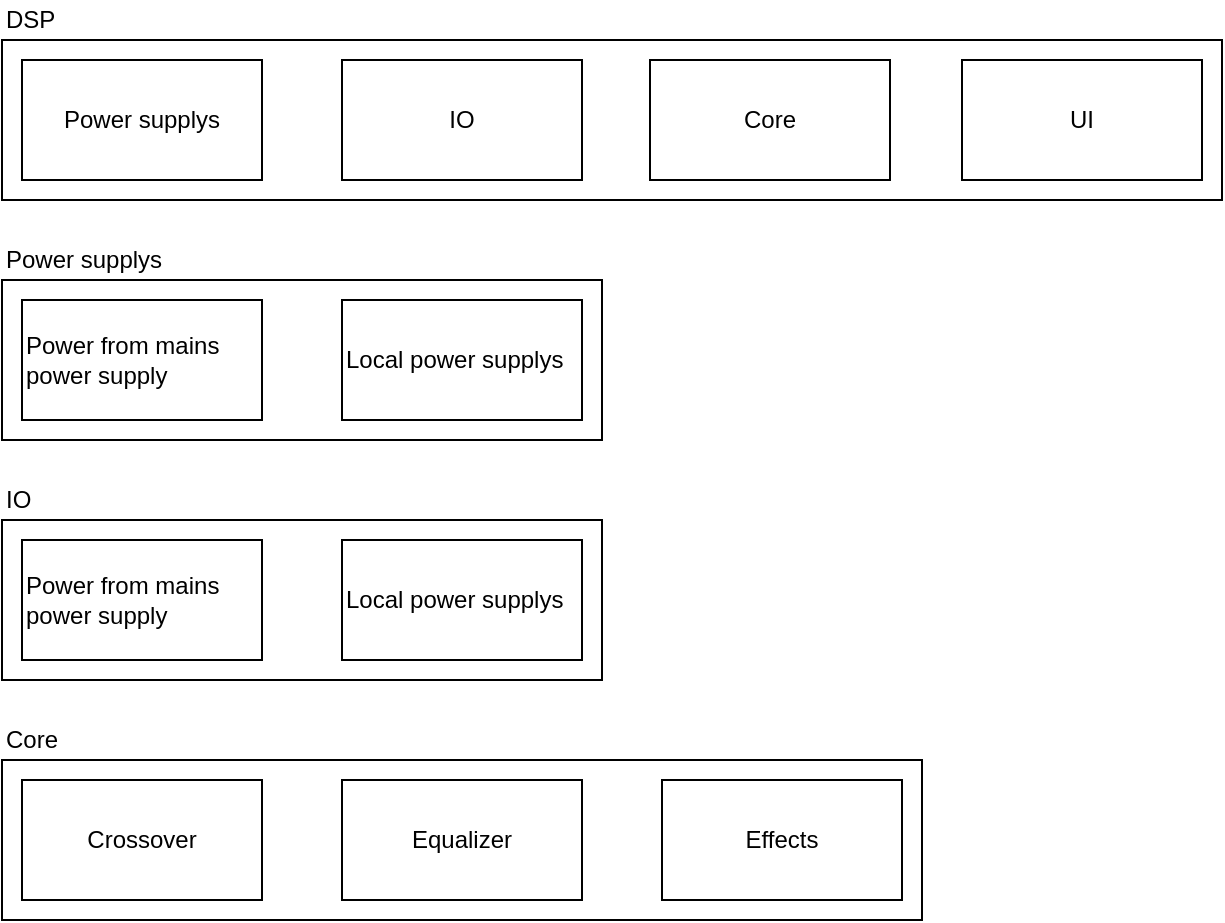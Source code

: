 <mxfile version="15.2.7" type="device" pages="2"><diagram id="sT48OL0JxB6SIyx_Jha4" name="System Context"><mxGraphModel dx="1038" dy="607" grid="1" gridSize="10" guides="1" tooltips="1" connect="1" arrows="1" fold="1" page="1" pageScale="1" pageWidth="827" pageHeight="1169" math="0" shadow="0"><root><mxCell id="0"/><mxCell id="1" parent="0"/><mxCell id="lLDKtZoASsGHLrEOdSTq-9" value="" style="rounded=0;whiteSpace=wrap;html=1;" parent="1" vertex="1"><mxGeometry x="30" y="400" width="460" height="80" as="geometry"/></mxCell><mxCell id="lLDKtZoASsGHLrEOdSTq-1" value="" style="rounded=0;whiteSpace=wrap;html=1;" parent="1" vertex="1"><mxGeometry x="30" y="40" width="610" height="80" as="geometry"/></mxCell><mxCell id="lLDKtZoASsGHLrEOdSTq-3" value="DSP" style="text;html=1;strokeColor=none;fillColor=none;align=left;verticalAlign=middle;whiteSpace=wrap;rounded=0;" parent="1" vertex="1"><mxGeometry x="30" y="20" width="460" height="20" as="geometry"/></mxCell><mxCell id="lLDKtZoASsGHLrEOdSTq-4" value="Power supplys" style="rounded=0;whiteSpace=wrap;html=1;" parent="1" vertex="1"><mxGeometry x="40" y="50" width="120" height="60" as="geometry"/></mxCell><mxCell id="lLDKtZoASsGHLrEOdSTq-5" value="IO" style="rounded=0;whiteSpace=wrap;html=1;" parent="1" vertex="1"><mxGeometry x="200" y="50" width="120" height="60" as="geometry"/></mxCell><mxCell id="lLDKtZoASsGHLrEOdSTq-7" value="Core" style="rounded=0;whiteSpace=wrap;html=1;" parent="1" vertex="1"><mxGeometry x="354" y="50" width="120" height="60" as="geometry"/></mxCell><mxCell id="lLDKtZoASsGHLrEOdSTq-10" value="" style="rounded=0;whiteSpace=wrap;html=1;" parent="1" vertex="1"><mxGeometry x="30" y="160" width="300" height="80" as="geometry"/></mxCell><mxCell id="lLDKtZoASsGHLrEOdSTq-11" value="Power supplys" style="text;html=1;strokeColor=none;fillColor=none;align=left;verticalAlign=middle;whiteSpace=wrap;rounded=0;" parent="1" vertex="1"><mxGeometry x="30" y="140" width="300" height="20" as="geometry"/></mxCell><mxCell id="lLDKtZoASsGHLrEOdSTq-12" value="Core" style="text;html=1;strokeColor=none;fillColor=none;align=left;verticalAlign=middle;whiteSpace=wrap;rounded=0;" parent="1" vertex="1"><mxGeometry x="30" y="380" width="600" height="20" as="geometry"/></mxCell><mxCell id="lLDKtZoASsGHLrEOdSTq-13" value="Crossover" style="rounded=0;whiteSpace=wrap;html=1;" parent="1" vertex="1"><mxGeometry x="40" y="410" width="120" height="60" as="geometry"/></mxCell><mxCell id="lLDKtZoASsGHLrEOdSTq-14" value="Equalizer" style="rounded=0;whiteSpace=wrap;html=1;" parent="1" vertex="1"><mxGeometry x="200" y="410" width="120" height="60" as="geometry"/></mxCell><mxCell id="lLDKtZoASsGHLrEOdSTq-15" value="Effects" style="rounded=0;whiteSpace=wrap;html=1;" parent="1" vertex="1"><mxGeometry x="360" y="410" width="120" height="60" as="geometry"/></mxCell><mxCell id="lLDKtZoASsGHLrEOdSTq-16" value="Power from mains power supply" style="rounded=0;whiteSpace=wrap;html=1;align=left;" parent="1" vertex="1"><mxGeometry x="40" y="170" width="120" height="60" as="geometry"/></mxCell><mxCell id="lLDKtZoASsGHLrEOdSTq-17" value="Local power supplys" style="rounded=0;whiteSpace=wrap;html=1;align=left;" parent="1" vertex="1"><mxGeometry x="200" y="170" width="120" height="60" as="geometry"/></mxCell><mxCell id="lLDKtZoASsGHLrEOdSTq-18" value="" style="rounded=0;whiteSpace=wrap;html=1;" parent="1" vertex="1"><mxGeometry x="30" y="280" width="300" height="80" as="geometry"/></mxCell><mxCell id="lLDKtZoASsGHLrEOdSTq-19" value="Power from mains power supply" style="rounded=0;whiteSpace=wrap;html=1;align=left;" parent="1" vertex="1"><mxGeometry x="40" y="290" width="120" height="60" as="geometry"/></mxCell><mxCell id="lLDKtZoASsGHLrEOdSTq-20" value="Local power supplys" style="rounded=0;whiteSpace=wrap;html=1;align=left;" parent="1" vertex="1"><mxGeometry x="200" y="290" width="120" height="60" as="geometry"/></mxCell><mxCell id="lLDKtZoASsGHLrEOdSTq-21" value="IO" style="text;html=1;strokeColor=none;fillColor=none;align=left;verticalAlign=middle;whiteSpace=wrap;rounded=0;" parent="1" vertex="1"><mxGeometry x="30" y="260" width="300" height="20" as="geometry"/></mxCell><mxCell id="zcT6aJHH1SllzH7nuPmS-1" value="UI" style="rounded=0;whiteSpace=wrap;html=1;fontSize=12;align=center;" vertex="1" parent="1"><mxGeometry x="510" y="50" width="120" height="60" as="geometry"/></mxCell></root></mxGraphModel></diagram><diagram id="Ry7HaelTyBNFQfrQzHRX" name="System Design"><mxGraphModel dx="1038" dy="607" grid="1" gridSize="10" guides="1" tooltips="1" connect="1" arrows="1" fold="1" page="1" pageScale="1" pageWidth="1169" pageHeight="1654" math="0" shadow="0"><root><mxCell id="6_ZAXIldRehJ5IMSLIyx-0"/><mxCell id="6_ZAXIldRehJ5IMSLIyx-1" parent="6_ZAXIldRehJ5IMSLIyx-0"/><mxCell id="1pqoxWVbNQ_elqop-vDS-0" value="" style="rounded=0;whiteSpace=wrap;html=1;" vertex="1" parent="6_ZAXIldRehJ5IMSLIyx-1"><mxGeometry x="20" y="70" width="1000" height="480" as="geometry"/></mxCell><mxCell id="1pqoxWVbNQ_elqop-vDS-1" value="Core" style="text;html=1;strokeColor=none;fillColor=none;align=center;verticalAlign=middle;whiteSpace=wrap;rounded=0;fontSize=14;" vertex="1" parent="6_ZAXIldRehJ5IMSLIyx-1"><mxGeometry x="20" y="50" width="40" height="20" as="geometry"/></mxCell><mxCell id="x8AcrraFbdEgZ1aoT6xz-12" value="" style="rounded=0;whiteSpace=wrap;html=1;dashed=1;fontSize=12;align=center;" vertex="1" parent="6_ZAXIldRehJ5IMSLIyx-1"><mxGeometry x="30" y="270" width="140" height="90" as="geometry"/></mxCell><mxCell id="x8AcrraFbdEgZ1aoT6xz-2" style="edgeStyle=orthogonalEdgeStyle;rounded=0;orthogonalLoop=1;jettySize=auto;html=1;exitX=1;exitY=0.5;exitDx=0;exitDy=0;fontSize=12;" edge="1" parent="6_ZAXIldRehJ5IMSLIyx-1" source="1pqoxWVbNQ_elqop-vDS-2"><mxGeometry relative="1" as="geometry"><mxPoint x="239" y="320" as="targetPoint"/></mxGeometry></mxCell><mxCell id="1pqoxWVbNQ_elqop-vDS-2" value="Sampler" style="rounded=0;whiteSpace=wrap;html=1;fontSize=14;" vertex="1" parent="6_ZAXIldRehJ5IMSLIyx-1"><mxGeometry x="40" y="290" width="120" height="60" as="geometry"/></mxCell><mxCell id="x8AcrraFbdEgZ1aoT6xz-11" style="edgeStyle=orthogonalEdgeStyle;rounded=0;orthogonalLoop=1;jettySize=auto;html=1;exitX=1;exitY=0.5;exitDx=0;exitDy=0;entryX=0;entryY=0.5;entryDx=0;entryDy=0;fontSize=12;" edge="1" parent="6_ZAXIldRehJ5IMSLIyx-1" source="73RVAi9EGxdYZ6CGmRe5-2" target="aMQjnzjGktFXPwxigyZd-1"><mxGeometry relative="1" as="geometry"><Array as="points"><mxPoint x="480" y="320"/><mxPoint x="480" y="270"/></Array></mxGeometry></mxCell><mxCell id="73RVAi9EGxdYZ6CGmRe5-2" value="&lt;p class=&quot;MsoNormal&quot; style=&quot;margin-left: 18pt ; font-size: 12px&quot;&gt;&lt;span lang=&quot;EN-GB&quot; style=&quot;font-size: 12px&quot;&gt;Distortion&lt;/span&gt;&lt;/p&gt;&lt;p class=&quot;MsoNormal&quot; style=&quot;margin-left: 18pt ; font-size: 12px&quot;&gt;&lt;span lang=&quot;EN-GB&quot; style=&quot;font-size: 12px&quot;&gt;Fuzz&lt;/span&gt;&lt;/p&gt;&lt;p class=&quot;MsoNormal&quot; style=&quot;margin-left: 18pt ; font-size: 12px&quot;&gt;&lt;span lang=&quot;EN-GB&quot; style=&quot;font-size: 12px&quot;&gt;Overdrive&lt;/span&gt;&lt;/p&gt;&lt;p class=&quot;MsoNormal&quot; style=&quot;margin-left: 18pt ; font-size: 12px&quot;&gt;&lt;span lang=&quot;EN-GB&quot; style=&quot;font-size: 12px&quot;&gt;Reverb (different types ))&lt;/span&gt;&lt;/p&gt;&lt;p class=&quot;MsoNormal&quot; style=&quot;margin-left: 18pt ; font-size: 12px&quot;&gt;&lt;span lang=&quot;EN-GB&quot; style=&quot;font-size: 12px&quot;&gt;Chorus (different types)&lt;/span&gt;&lt;/p&gt;&lt;p class=&quot;MsoNormal&quot; style=&quot;margin-left: 18pt ; font-size: 12px&quot;&gt;&lt;span lang=&quot;EN-GB&quot; style=&quot;font-size: 12px&quot;&gt;Delay&lt;/span&gt;&lt;/p&gt;&lt;p class=&quot;MsoNormal&quot; style=&quot;margin-left: 18pt ; font-size: 12px&quot;&gt;&lt;span lang=&quot;EN-GB&quot; style=&quot;font-size: 12px&quot;&gt;Compressor&lt;/span&gt;&lt;/p&gt;&lt;p class=&quot;MsoNormal&quot; style=&quot;margin-left: 18pt ; font-size: 12px&quot;&gt;&lt;span lang=&quot;EN-GB&quot; style=&quot;font-size: 12px&quot;&gt;Wah&lt;/span&gt;&lt;/p&gt;&lt;p class=&quot;MsoNormal&quot; style=&quot;margin-left: 18pt ; font-size: 12px&quot;&gt;&lt;span lang=&quot;EN-GB&quot; style=&quot;font-size: 12px&quot;&gt;Phasers &lt;/span&gt;&lt;/p&gt;&lt;p class=&quot;MsoNormal&quot; style=&quot;margin-left: 18pt ; font-size: 12px&quot;&gt;&lt;span lang=&quot;EN-GB&quot; style=&quot;font-size: 12px&quot;&gt;Flanger&lt;/span&gt;&lt;/p&gt;&lt;p class=&quot;MsoNormal&quot; style=&quot;margin-left: 18pt ; font-size: 12px&quot;&gt;&lt;span lang=&quot;EN-GB&quot; style=&quot;font-size: 12px&quot;&gt;Looper&lt;/span&gt;&lt;/p&gt;&lt;p class=&quot;MsoNormal&quot; style=&quot;margin-left: 18pt ; font-size: 12px&quot;&gt;&lt;span lang=&quot;EN-GB&quot; style=&quot;font-size: 12px&quot;&gt;Overdrive&lt;/span&gt;&lt;/p&gt;&lt;p class=&quot;MsoNormal&quot; style=&quot;margin-left: 18pt ; font-size: 12px&quot;&gt;&lt;span lang=&quot;EN-GB&quot; style=&quot;font-size: 12px&quot;&gt;Wow and flutter&lt;/span&gt;&lt;/p&gt;&lt;p class=&quot;MsoNormal&quot; style=&quot;margin-left: 18pt ; font-size: 12px&quot;&gt;&lt;span lang=&quot;EN-GB&quot; style=&quot;font-size: 12px&quot;&gt;Modulator &lt;/span&gt;&lt;/p&gt;&lt;p class=&quot;MsoNormal&quot; style=&quot;margin-left: 18pt ; font-size: 12px&quot;&gt;&lt;span lang=&quot;EN-GB&quot; style=&quot;font-size: 12px&quot;&gt;Echo&lt;/span&gt;&lt;/p&gt;&lt;p class=&quot;MsoNormal&quot; style=&quot;margin-left: 18pt ; font-size: 12px&quot;&gt;&lt;span lang=&quot;EN-GB&quot; style=&quot;font-size: 12px&quot;&gt;Fade in&lt;/span&gt;&lt;/p&gt;&lt;p class=&quot;MsoNormal&quot; style=&quot;margin-left: 18pt ; font-size: 12px&quot;&gt;&lt;span lang=&quot;EN-GB&quot; style=&quot;font-size: 12px&quot;&gt;Phaser&lt;/span&gt;&lt;/p&gt;" style="rounded=0;whiteSpace=wrap;html=1;fontSize=12;align=center;" vertex="1" parent="6_ZAXIldRehJ5IMSLIyx-1"><mxGeometry x="240" y="100" width="210" height="440" as="geometry"/></mxCell><mxCell id="aMQjnzjGktFXPwxigyZd-1" value="Crossover" style="rounded=0;whiteSpace=wrap;html=1;fontSize=14;" vertex="1" parent="6_ZAXIldRehJ5IMSLIyx-1"><mxGeometry x="525" y="240" width="120" height="60" as="geometry"/></mxCell><mxCell id="XA3XEJn89349VnU-r7zH-0" value="Effects" style="text;html=1;strokeColor=none;fillColor=none;align=center;verticalAlign=middle;whiteSpace=wrap;rounded=0;fontSize=14;" vertex="1" parent="6_ZAXIldRehJ5IMSLIyx-1"><mxGeometry x="240" y="80" width="60" height="20" as="geometry"/></mxCell><mxCell id="x8AcrraFbdEgZ1aoT6xz-6" value="" style="rounded=0;whiteSpace=wrap;html=1;fontSize=12;align=center;dashed=1;" vertex="1" parent="6_ZAXIldRehJ5IMSLIyx-1"><mxGeometry x="720" y="270" width="290" height="100" as="geometry"/></mxCell><mxCell id="x8AcrraFbdEgZ1aoT6xz-4" value="Output" style="rounded=0;whiteSpace=wrap;html=1;fontSize=12;align=center;" vertex="1" parent="6_ZAXIldRehJ5IMSLIyx-1"><mxGeometry x="880" y="290" width="120" height="60" as="geometry"/></mxCell><mxCell id="x8AcrraFbdEgZ1aoT6xz-8" style="edgeStyle=orthogonalEdgeStyle;rounded=0;orthogonalLoop=1;jettySize=auto;html=1;exitX=1;exitY=0.5;exitDx=0;exitDy=0;entryX=0;entryY=0.5;entryDx=0;entryDy=0;fontSize=12;" edge="1" parent="6_ZAXIldRehJ5IMSLIyx-1" source="x8AcrraFbdEgZ1aoT6xz-5" target="x8AcrraFbdEgZ1aoT6xz-4"><mxGeometry relative="1" as="geometry"/></mxCell><mxCell id="x8AcrraFbdEgZ1aoT6xz-5" value="MUX" style="rounded=0;whiteSpace=wrap;html=1;fontSize=12;align=center;" vertex="1" parent="6_ZAXIldRehJ5IMSLIyx-1"><mxGeometry x="730" y="290" width="120" height="60" as="geometry"/></mxCell><mxCell id="x8AcrraFbdEgZ1aoT6xz-7" value="6x" style="text;html=1;align=center;verticalAlign=middle;resizable=0;points=[];autosize=1;strokeColor=none;fillColor=none;fontSize=12;" vertex="1" parent="6_ZAXIldRehJ5IMSLIyx-1"><mxGeometry x="980" y="270" width="30" height="20" as="geometry"/></mxCell><mxCell id="x8AcrraFbdEgZ1aoT6xz-9" style="edgeStyle=orthogonalEdgeStyle;rounded=0;orthogonalLoop=1;jettySize=auto;html=1;exitX=1;exitY=0.5;exitDx=0;exitDy=0;entryX=0;entryY=0.25;entryDx=0;entryDy=0;fontSize=12;" edge="1" parent="6_ZAXIldRehJ5IMSLIyx-1" source="aMQjnzjGktFXPwxigyZd-1" target="x8AcrraFbdEgZ1aoT6xz-5"><mxGeometry relative="1" as="geometry"/></mxCell><mxCell id="x8AcrraFbdEgZ1aoT6xz-10" style="edgeStyle=orthogonalEdgeStyle;rounded=0;orthogonalLoop=1;jettySize=auto;html=1;exitX=1;exitY=0.5;exitDx=0;exitDy=0;entryX=0;entryY=0.5;entryDx=0;entryDy=0;fontSize=12;" edge="1" parent="6_ZAXIldRehJ5IMSLIyx-1" source="73RVAi9EGxdYZ6CGmRe5-2" target="x8AcrraFbdEgZ1aoT6xz-5"><mxGeometry relative="1" as="geometry"/></mxCell><mxCell id="x8AcrraFbdEgZ1aoT6xz-13" value="2x" style="text;html=1;align=center;verticalAlign=middle;resizable=0;points=[];autosize=1;strokeColor=none;fillColor=none;fontSize=12;" vertex="1" parent="6_ZAXIldRehJ5IMSLIyx-1"><mxGeometry x="140" y="270" width="30" height="20" as="geometry"/></mxCell></root></mxGraphModel></diagram></mxfile>